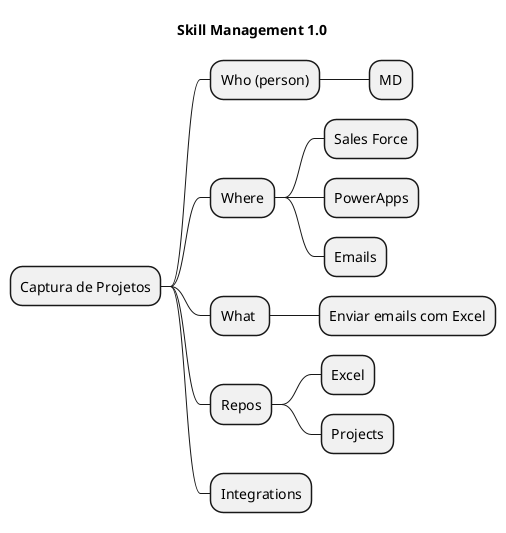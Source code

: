 @startmindmap skill-management-1.0

title Skill Management 1.0

* Captura de Projetos
** Who (person)
*** MD

** Where
*** Sales Force
*** PowerApps
*** Emails

** What 
*** Enviar emails com Excel

** Repos
*** Excel
*** Projects

** Integrations

@endmindmap
